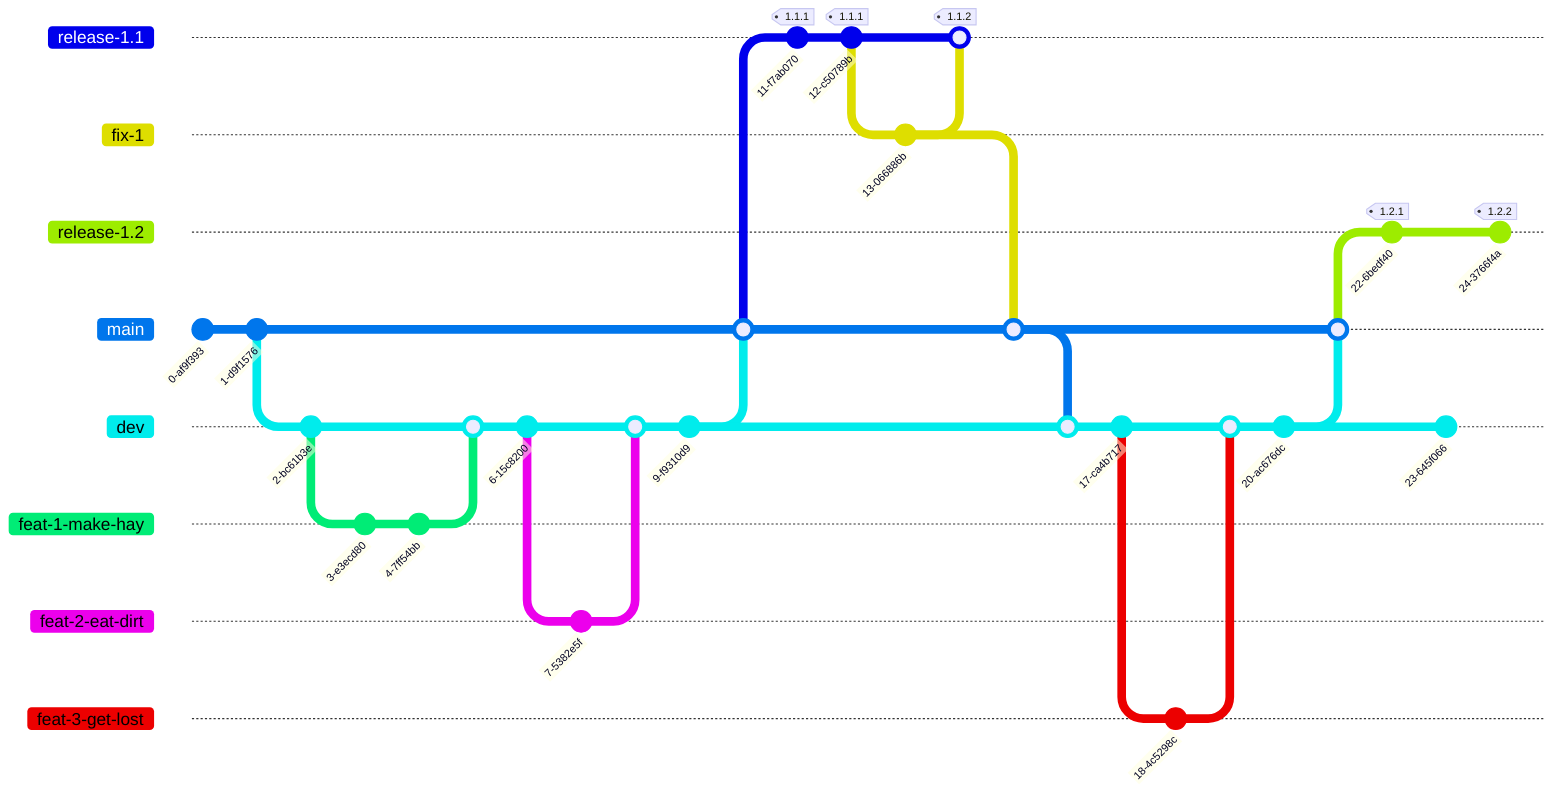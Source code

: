 %%{init: { 'gitGraph': {'mainBranchOrder': 10}} }%%

gitGraph
    commit
    commit

    branch dev order:10
    commit

    branch feat-1-make-hay order:21
    commit
    commit

    checkout dev
    merge feat-1-make-hay

    checkout dev
    commit

    checkout dev
    branch feat-2-eat-dirt order:22
    commit
    checkout dev
    merge feat-2-eat-dirt
    commit

    checkout main
    merge dev

    branch release-1.1
    commit tag:"1.1.1"

    checkout release-1.1
    commit tag:"1.1.1"
    branch fix-1
    commit
    checkout release-1.1
    merge fix-1 tag:"1.1.2"

    checkout main
    merge fix-1

    checkout dev
    merge main

    checkout dev
    commit
    branch feat-3-get-lost order:23
    commit
    checkout dev
    merge feat-3-get-lost
    commit

    checkout main
    merge dev

    branch release-1.2
    commit tag:"1.2.1"

    checkout dev
    commit

    checkout release-1.2
    commit tag:"1.2.2"